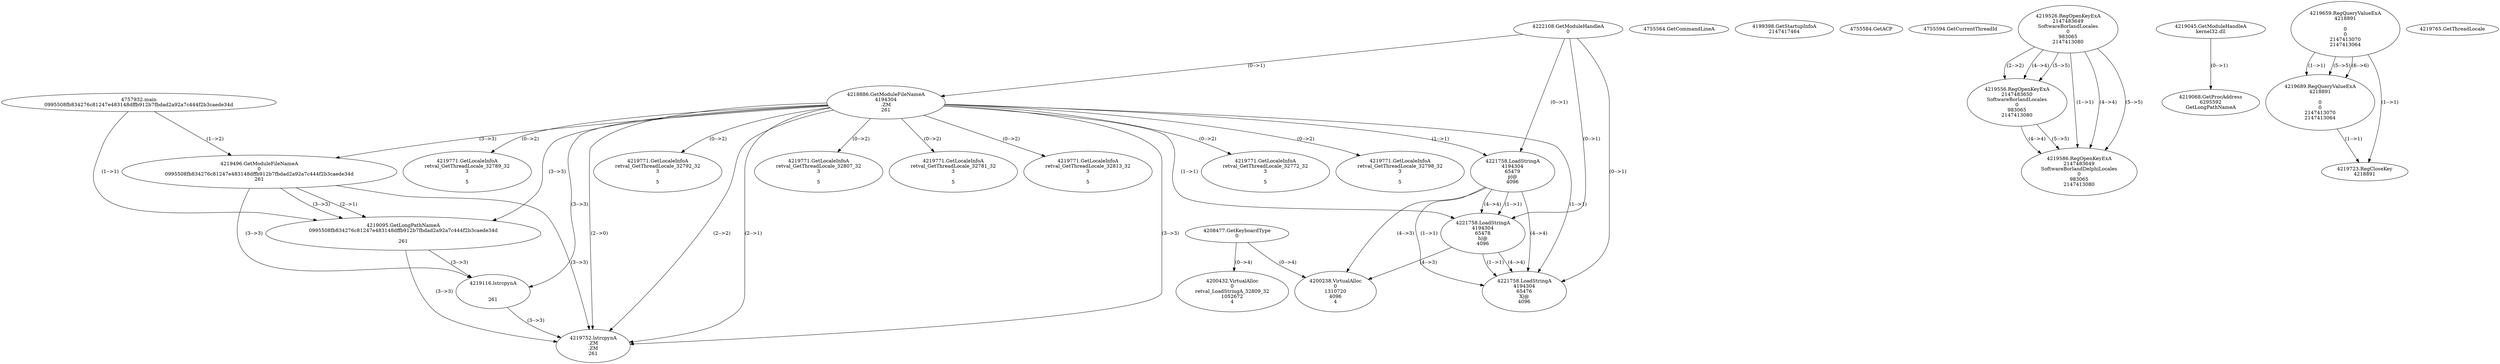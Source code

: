 // Global SCDG with merge call
digraph {
	0 [label="4757932.main
0995508fb834276c81247e483148dffb912b7fbdad2a92a7c444f2b3caede34d"]
	1 [label="4222108.GetModuleHandleA
0"]
	2 [label="4208477.GetKeyboardType
0"]
	3 [label="4755564.GetCommandLineA
"]
	4 [label="4199398.GetStartupInfoA
2147417464"]
	5 [label="4755584.GetACP
"]
	6 [label="4755594.GetCurrentThreadId
"]
	7 [label="4218886.GetModuleFileNameA
4194304
.ZM
261"]
	1 -> 7 [label="(0-->1)"]
	8 [label="4219496.GetModuleFileNameA
0
0995508fb834276c81247e483148dffb912b7fbdad2a92a7c444f2b3caede34d
261"]
	0 -> 8 [label="(1-->2)"]
	7 -> 8 [label="(3-->3)"]
	9 [label="4219526.RegOpenKeyExA
2147483649
Software\Borland\Locales
0
983065
2147413080"]
	10 [label="4219556.RegOpenKeyExA
2147483650
Software\Borland\Locales
0
983065
2147413080"]
	9 -> 10 [label="(2-->2)"]
	9 -> 10 [label="(4-->4)"]
	9 -> 10 [label="(5-->5)"]
	11 [label="4219045.GetModuleHandleA
kernel32.dll"]
	12 [label="4219068.GetProcAddress
6295592
GetLongPathNameA"]
	11 -> 12 [label="(0-->1)"]
	13 [label="4219095.GetLongPathNameA
0995508fb834276c81247e483148dffb912b7fbdad2a92a7c444f2b3caede34d

261"]
	0 -> 13 [label="(1-->1)"]
	8 -> 13 [label="(2-->1)"]
	7 -> 13 [label="(3-->3)"]
	8 -> 13 [label="(3-->3)"]
	14 [label="4219116.lstrcpynA


261"]
	7 -> 14 [label="(3-->3)"]
	8 -> 14 [label="(3-->3)"]
	13 -> 14 [label="(3-->3)"]
	15 [label="4219659.RegQueryValueExA
4218891

0
0
2147413070
2147413064"]
	16 [label="4219689.RegQueryValueExA
4218891

0
0
2147413070
2147413064"]
	15 -> 16 [label="(1-->1)"]
	15 -> 16 [label="(5-->5)"]
	15 -> 16 [label="(6-->6)"]
	17 [label="4219723.RegCloseKey
4218891"]
	15 -> 17 [label="(1-->1)"]
	16 -> 17 [label="(1-->1)"]
	18 [label="4219752.lstrcpynA
.ZM
.ZM
261"]
	7 -> 18 [label="(2-->1)"]
	7 -> 18 [label="(2-->2)"]
	7 -> 18 [label="(3-->3)"]
	8 -> 18 [label="(3-->3)"]
	13 -> 18 [label="(3-->3)"]
	14 -> 18 [label="(3-->3)"]
	7 -> 18 [label="(2-->0)"]
	19 [label="4219765.GetThreadLocale
"]
	20 [label="4219771.GetLocaleInfoA
retval_GetThreadLocale_32792_32
3

5"]
	7 -> 20 [label="(0-->2)"]
	21 [label="4221758.LoadStringA
4194304
65479
p|@
4096"]
	1 -> 21 [label="(0-->1)"]
	7 -> 21 [label="(1-->1)"]
	22 [label="4221758.LoadStringA
4194304
65478
h|@
4096"]
	1 -> 22 [label="(0-->1)"]
	7 -> 22 [label="(1-->1)"]
	21 -> 22 [label="(1-->1)"]
	21 -> 22 [label="(4-->4)"]
	23 [label="4200238.VirtualAlloc
0
1310720
4096
4"]
	21 -> 23 [label="(4-->3)"]
	22 -> 23 [label="(4-->3)"]
	2 -> 23 [label="(0-->4)"]
	24 [label="4219586.RegOpenKeyExA
2147483649
Software\Borland\Delphi\Locales
0
983065
2147413080"]
	9 -> 24 [label="(1-->1)"]
	9 -> 24 [label="(4-->4)"]
	10 -> 24 [label="(4-->4)"]
	9 -> 24 [label="(5-->5)"]
	10 -> 24 [label="(5-->5)"]
	25 [label="4219771.GetLocaleInfoA
retval_GetThreadLocale_32807_32
3

5"]
	7 -> 25 [label="(0-->2)"]
	26 [label="4200432.VirtualAlloc
0
retval_LoadStringA_32809_32
1052672
4"]
	2 -> 26 [label="(0-->4)"]
	27 [label="4219771.GetLocaleInfoA
retval_GetThreadLocale_32781_32
3

5"]
	7 -> 27 [label="(0-->2)"]
	28 [label="4219771.GetLocaleInfoA
retval_GetThreadLocale_32813_32
3

5"]
	7 -> 28 [label="(0-->2)"]
	29 [label="4221758.LoadStringA
4194304
65476
X|@
4096"]
	1 -> 29 [label="(0-->1)"]
	7 -> 29 [label="(1-->1)"]
	21 -> 29 [label="(1-->1)"]
	22 -> 29 [label="(1-->1)"]
	21 -> 29 [label="(4-->4)"]
	22 -> 29 [label="(4-->4)"]
	30 [label="4219771.GetLocaleInfoA
retval_GetThreadLocale_32772_32
3

5"]
	7 -> 30 [label="(0-->2)"]
	31 [label="4219771.GetLocaleInfoA
retval_GetThreadLocale_32798_32
3

5"]
	7 -> 31 [label="(0-->2)"]
	32 [label="4219771.GetLocaleInfoA
retval_GetThreadLocale_32789_32
3

5"]
	7 -> 32 [label="(0-->2)"]
}

